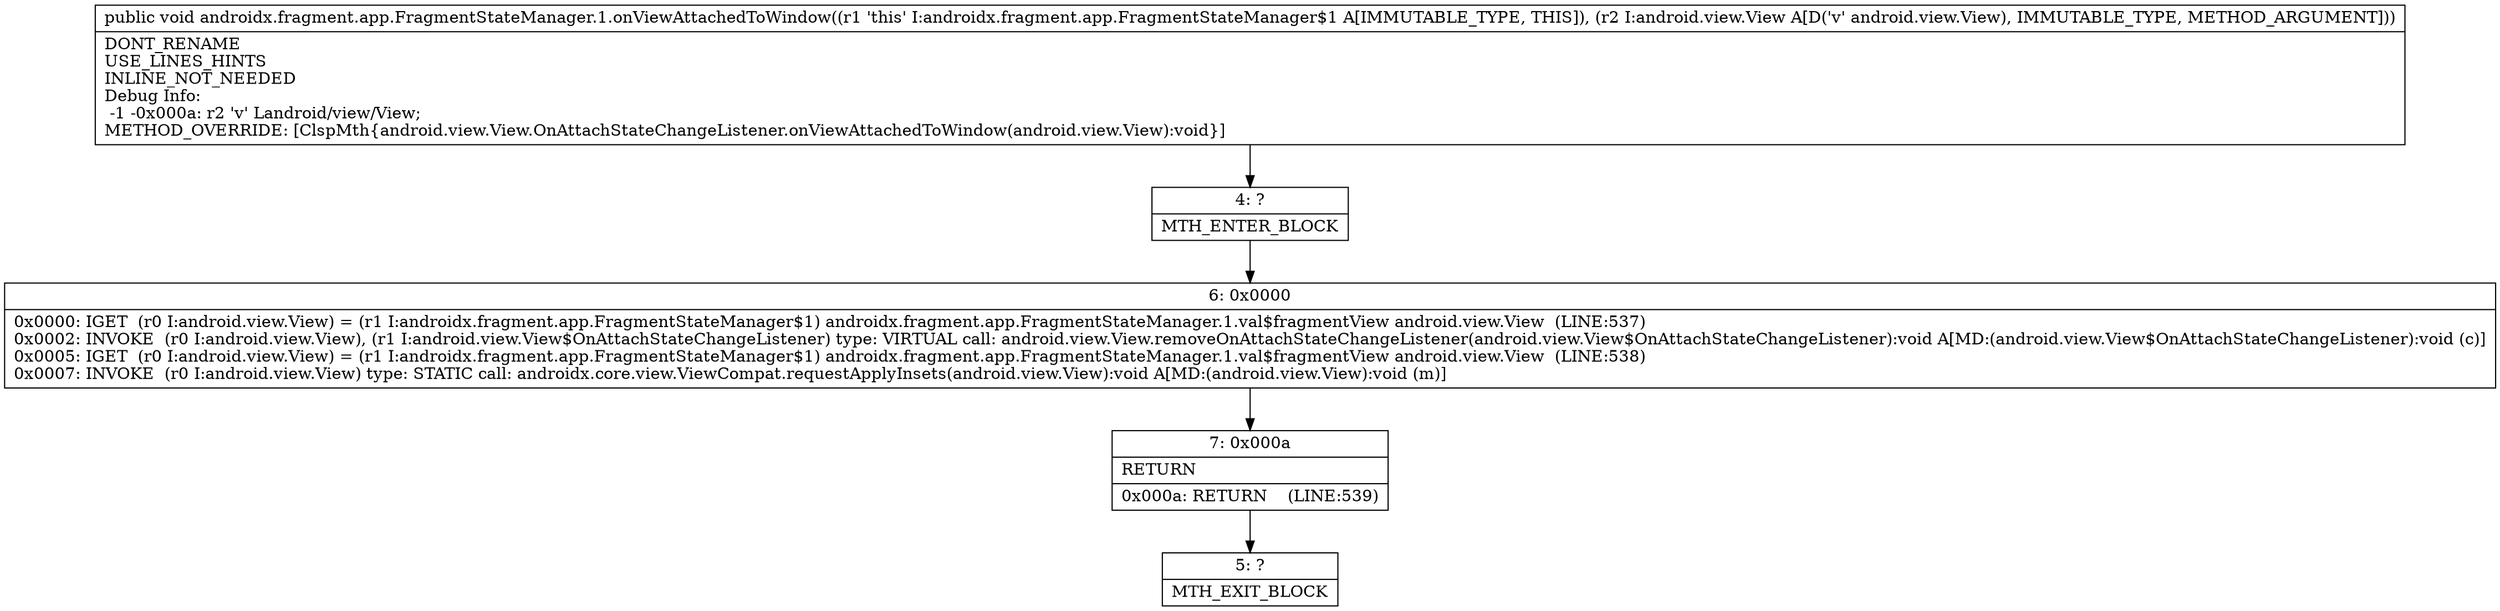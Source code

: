digraph "CFG forandroidx.fragment.app.FragmentStateManager.1.onViewAttachedToWindow(Landroid\/view\/View;)V" {
Node_4 [shape=record,label="{4\:\ ?|MTH_ENTER_BLOCK\l}"];
Node_6 [shape=record,label="{6\:\ 0x0000|0x0000: IGET  (r0 I:android.view.View) = (r1 I:androidx.fragment.app.FragmentStateManager$1) androidx.fragment.app.FragmentStateManager.1.val$fragmentView android.view.View  (LINE:537)\l0x0002: INVOKE  (r0 I:android.view.View), (r1 I:android.view.View$OnAttachStateChangeListener) type: VIRTUAL call: android.view.View.removeOnAttachStateChangeListener(android.view.View$OnAttachStateChangeListener):void A[MD:(android.view.View$OnAttachStateChangeListener):void (c)]\l0x0005: IGET  (r0 I:android.view.View) = (r1 I:androidx.fragment.app.FragmentStateManager$1) androidx.fragment.app.FragmentStateManager.1.val$fragmentView android.view.View  (LINE:538)\l0x0007: INVOKE  (r0 I:android.view.View) type: STATIC call: androidx.core.view.ViewCompat.requestApplyInsets(android.view.View):void A[MD:(android.view.View):void (m)]\l}"];
Node_7 [shape=record,label="{7\:\ 0x000a|RETURN\l|0x000a: RETURN    (LINE:539)\l}"];
Node_5 [shape=record,label="{5\:\ ?|MTH_EXIT_BLOCK\l}"];
MethodNode[shape=record,label="{public void androidx.fragment.app.FragmentStateManager.1.onViewAttachedToWindow((r1 'this' I:androidx.fragment.app.FragmentStateManager$1 A[IMMUTABLE_TYPE, THIS]), (r2 I:android.view.View A[D('v' android.view.View), IMMUTABLE_TYPE, METHOD_ARGUMENT]))  | DONT_RENAME\lUSE_LINES_HINTS\lINLINE_NOT_NEEDED\lDebug Info:\l  \-1 \-0x000a: r2 'v' Landroid\/view\/View;\lMETHOD_OVERRIDE: [ClspMth\{android.view.View.OnAttachStateChangeListener.onViewAttachedToWindow(android.view.View):void\}]\l}"];
MethodNode -> Node_4;Node_4 -> Node_6;
Node_6 -> Node_7;
Node_7 -> Node_5;
}


